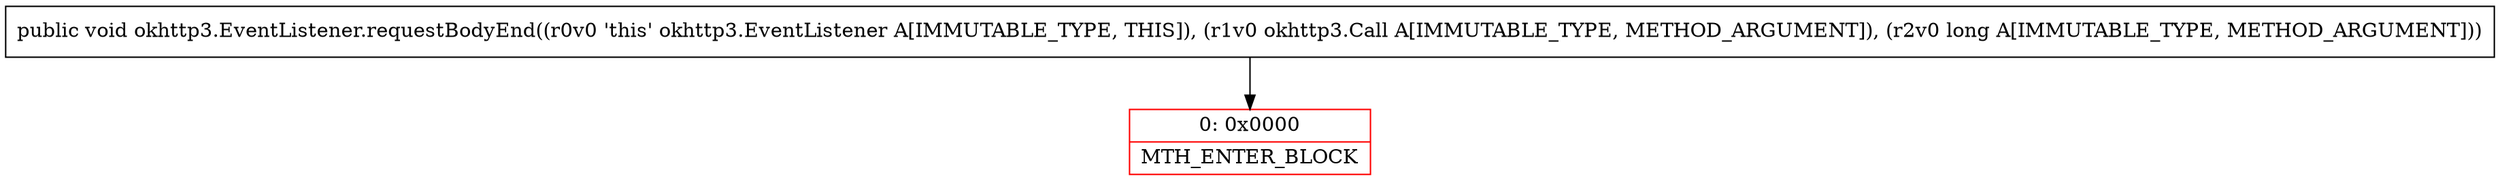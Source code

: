 digraph "CFG forokhttp3.EventListener.requestBodyEnd(Lokhttp3\/Call;J)V" {
subgraph cluster_Region_507807235 {
label = "R(0)";
node [shape=record,color=blue];
}
Node_0 [shape=record,color=red,label="{0\:\ 0x0000|MTH_ENTER_BLOCK\l}"];
MethodNode[shape=record,label="{public void okhttp3.EventListener.requestBodyEnd((r0v0 'this' okhttp3.EventListener A[IMMUTABLE_TYPE, THIS]), (r1v0 okhttp3.Call A[IMMUTABLE_TYPE, METHOD_ARGUMENT]), (r2v0 long A[IMMUTABLE_TYPE, METHOD_ARGUMENT])) }"];
MethodNode -> Node_0;
}

